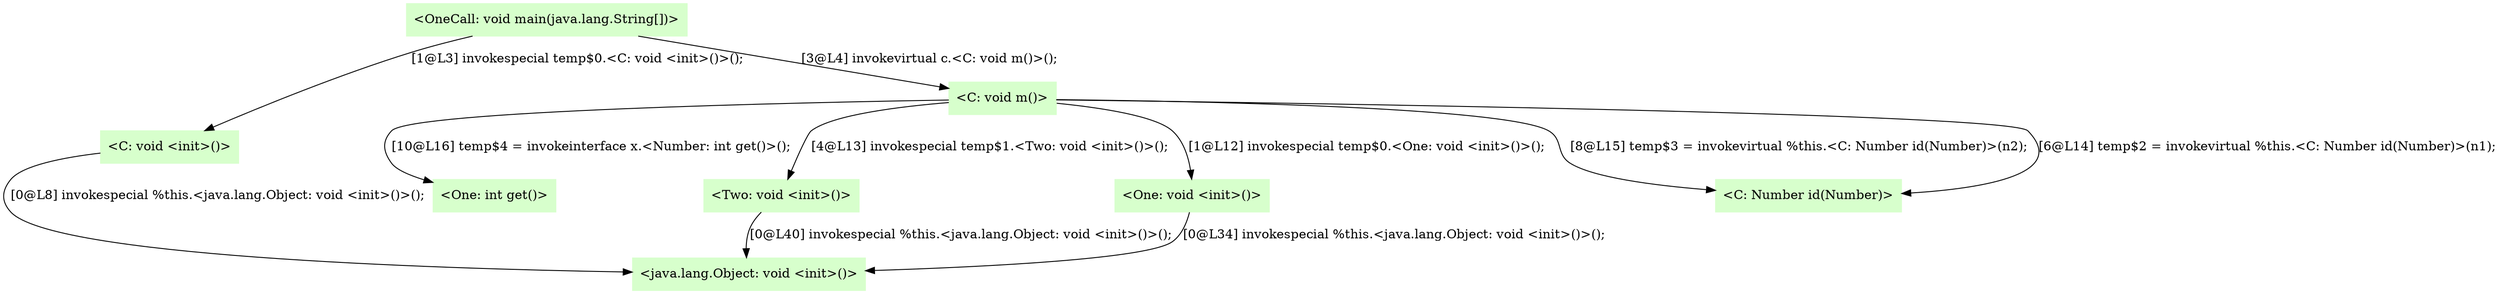 digraph G {
  node [shape=box,style=filled,color=".3 .2 1.0",];
  "0" [label="<C: void <init>()>",];
  "1" [label="<C: void m()>",];
  "2" [label="<One: int get()>",];
  "3" [label="<Two: void <init>()>",];
  "4" [label="<One: void <init>()>",];
  "5" [label="<C: Number id(Number)>",];
  "6" [label="<java.lang.Object: void <init>()>",];
  "7" [label="<OneCall: void main(java.lang.String[])>",];
  "0" -> "6" [label="[0@L8] invokespecial %this.<java.lang.Object: void <init>()>();",];
  "1" -> "5" [label="[8@L15] temp$3 = invokevirtual %this.<C: Number id(Number)>(n2);",];
  "1" -> "2" [label="[10@L16] temp$4 = invokeinterface x.<Number: int get()>();",];
  "1" -> "4" [label="[1@L12] invokespecial temp$0.<One: void <init>()>();",];
  "1" -> "3" [label="[4@L13] invokespecial temp$1.<Two: void <init>()>();",];
  "1" -> "5" [label="[6@L14] temp$2 = invokevirtual %this.<C: Number id(Number)>(n1);",];
  "3" -> "6" [label="[0@L40] invokespecial %this.<java.lang.Object: void <init>()>();",];
  "4" -> "6" [label="[0@L34] invokespecial %this.<java.lang.Object: void <init>()>();",];
  "7" -> "1" [label="[3@L4] invokevirtual c.<C: void m()>();",];
  "7" -> "0" [label="[1@L3] invokespecial temp$0.<C: void <init>()>();",];
}
